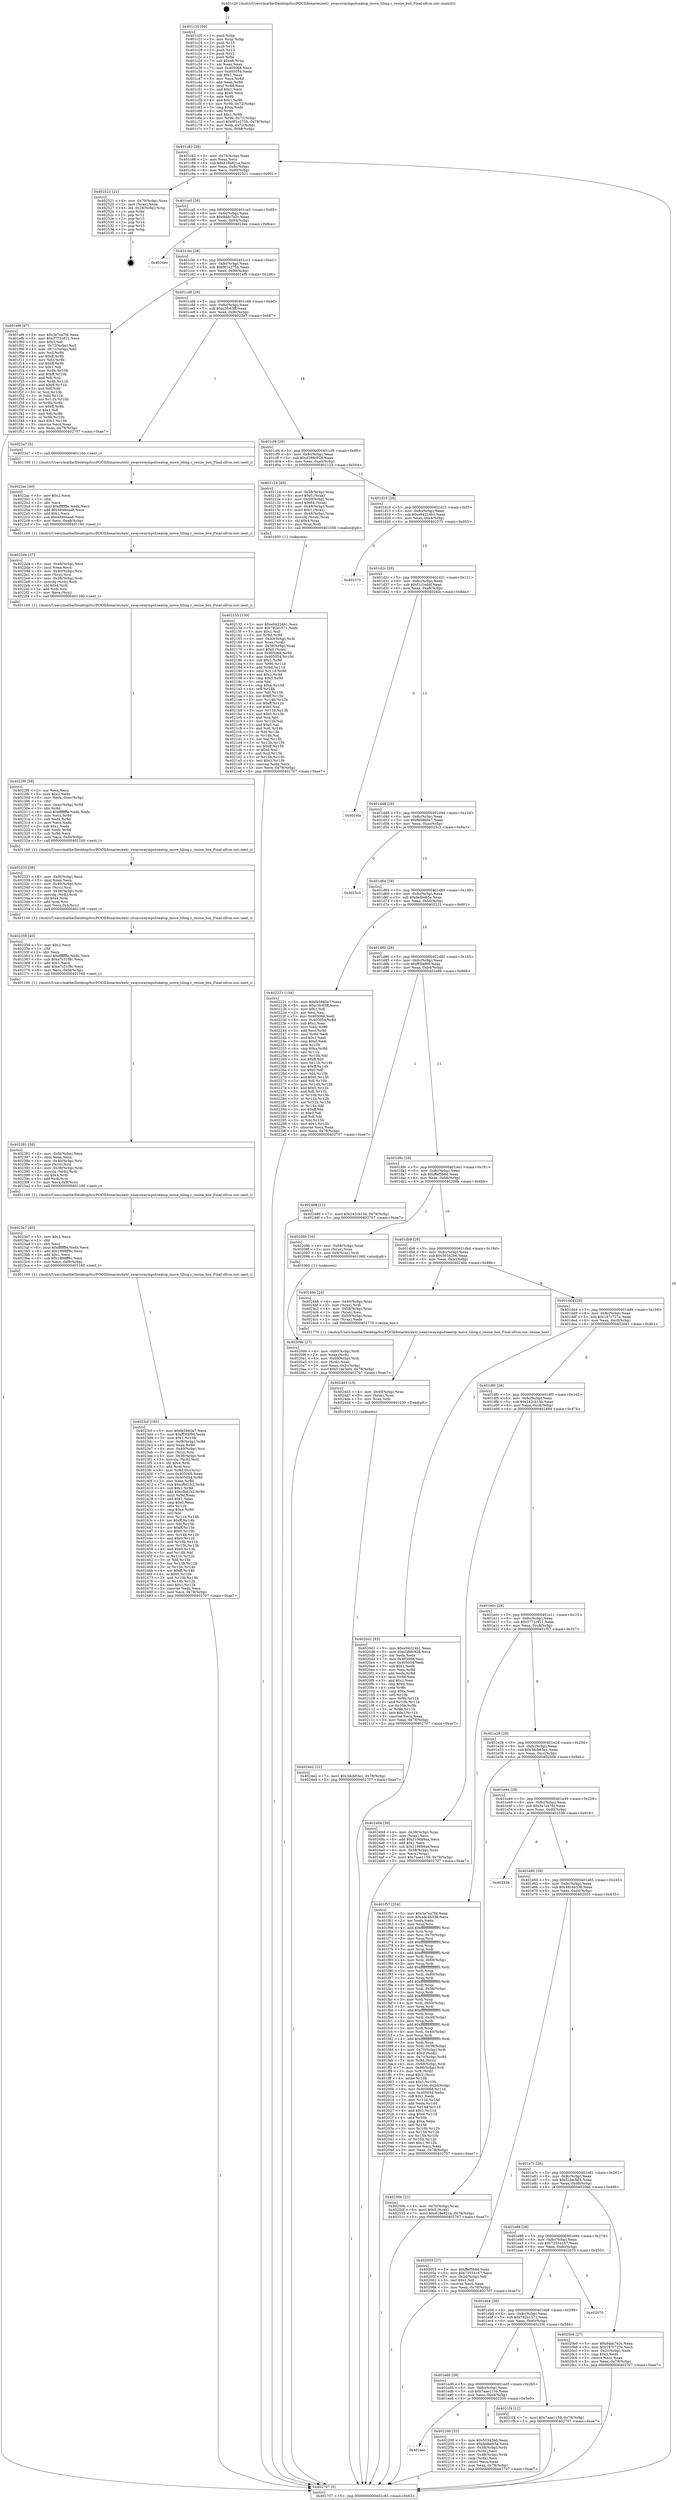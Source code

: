 digraph "0x401c20" {
  label = "0x401c20 (/mnt/c/Users/mathe/Desktop/tcc/POCII/binaries/extr_swayswayinputseatop_move_tiling.c_resize_box_Final-ollvm.out::main(0))"
  labelloc = "t"
  node[shape=record]

  Entry [label="",width=0.3,height=0.3,shape=circle,fillcolor=black,style=filled]
  "0x401c83" [label="{
     0x401c83 [29]\l
     | [instrs]\l
     &nbsp;&nbsp;0x401c83 \<+3\>: mov -0x78(%rbp),%eax\l
     &nbsp;&nbsp;0x401c86 \<+2\>: mov %eax,%ecx\l
     &nbsp;&nbsp;0x401c88 \<+6\>: sub $0x818e821a,%ecx\l
     &nbsp;&nbsp;0x401c8e \<+6\>: mov %eax,-0x8c(%rbp)\l
     &nbsp;&nbsp;0x401c94 \<+6\>: mov %ecx,-0x90(%rbp)\l
     &nbsp;&nbsp;0x401c9a \<+6\>: je 0000000000402521 \<main+0x901\>\l
  }"]
  "0x402521" [label="{
     0x402521 [21]\l
     | [instrs]\l
     &nbsp;&nbsp;0x402521 \<+4\>: mov -0x70(%rbp),%rax\l
     &nbsp;&nbsp;0x402525 \<+2\>: mov (%rax),%eax\l
     &nbsp;&nbsp;0x402527 \<+4\>: lea -0x28(%rbp),%rsp\l
     &nbsp;&nbsp;0x40252b \<+1\>: pop %rbx\l
     &nbsp;&nbsp;0x40252c \<+2\>: pop %r12\l
     &nbsp;&nbsp;0x40252e \<+2\>: pop %r13\l
     &nbsp;&nbsp;0x402530 \<+2\>: pop %r14\l
     &nbsp;&nbsp;0x402532 \<+2\>: pop %r15\l
     &nbsp;&nbsp;0x402534 \<+1\>: pop %rbp\l
     &nbsp;&nbsp;0x402535 \<+1\>: ret\l
  }"]
  "0x401ca0" [label="{
     0x401ca0 [28]\l
     | [instrs]\l
     &nbsp;&nbsp;0x401ca0 \<+5\>: jmp 0000000000401ca5 \<main+0x85\>\l
     &nbsp;&nbsp;0x401ca5 \<+6\>: mov -0x8c(%rbp),%eax\l
     &nbsp;&nbsp;0x401cab \<+5\>: sub $0x9ddc7e2c,%eax\l
     &nbsp;&nbsp;0x401cb0 \<+6\>: mov %eax,-0x94(%rbp)\l
     &nbsp;&nbsp;0x401cb6 \<+6\>: je 00000000004024ee \<main+0x8ce\>\l
  }"]
  Exit [label="",width=0.3,height=0.3,shape=circle,fillcolor=black,style=filled,peripheries=2]
  "0x4024ee" [label="{
     0x4024ee\l
  }", style=dashed]
  "0x401cbc" [label="{
     0x401cbc [28]\l
     | [instrs]\l
     &nbsp;&nbsp;0x401cbc \<+5\>: jmp 0000000000401cc1 \<main+0xa1\>\l
     &nbsp;&nbsp;0x401cc1 \<+6\>: mov -0x8c(%rbp),%eax\l
     &nbsp;&nbsp;0x401cc7 \<+5\>: sub $0x9f1e275b,%eax\l
     &nbsp;&nbsp;0x401ccc \<+6\>: mov %eax,-0x98(%rbp)\l
     &nbsp;&nbsp;0x401cd2 \<+6\>: je 0000000000401ef6 \<main+0x2d6\>\l
  }"]
  "0x4024e2" [label="{
     0x4024e2 [12]\l
     | [instrs]\l
     &nbsp;&nbsp;0x4024e2 \<+7\>: movl $0x3dcb83e1,-0x78(%rbp)\l
     &nbsp;&nbsp;0x4024e9 \<+5\>: jmp 0000000000402707 \<main+0xae7\>\l
  }"]
  "0x401ef6" [label="{
     0x401ef6 [97]\l
     | [instrs]\l
     &nbsp;&nbsp;0x401ef6 \<+5\>: mov $0x3e7ea7fd,%eax\l
     &nbsp;&nbsp;0x401efb \<+5\>: mov $0x3771c921,%ecx\l
     &nbsp;&nbsp;0x401f00 \<+2\>: mov $0x1,%dl\l
     &nbsp;&nbsp;0x401f02 \<+4\>: mov -0x72(%rbp),%sil\l
     &nbsp;&nbsp;0x401f06 \<+4\>: mov -0x71(%rbp),%dil\l
     &nbsp;&nbsp;0x401f0a \<+3\>: mov %sil,%r8b\l
     &nbsp;&nbsp;0x401f0d \<+4\>: xor $0xff,%r8b\l
     &nbsp;&nbsp;0x401f11 \<+3\>: mov %dil,%r9b\l
     &nbsp;&nbsp;0x401f14 \<+4\>: xor $0xff,%r9b\l
     &nbsp;&nbsp;0x401f18 \<+3\>: xor $0x1,%dl\l
     &nbsp;&nbsp;0x401f1b \<+3\>: mov %r8b,%r10b\l
     &nbsp;&nbsp;0x401f1e \<+4\>: and $0xff,%r10b\l
     &nbsp;&nbsp;0x401f22 \<+3\>: and %dl,%sil\l
     &nbsp;&nbsp;0x401f25 \<+3\>: mov %r9b,%r11b\l
     &nbsp;&nbsp;0x401f28 \<+4\>: and $0xff,%r11b\l
     &nbsp;&nbsp;0x401f2c \<+3\>: and %dl,%dil\l
     &nbsp;&nbsp;0x401f2f \<+3\>: or %sil,%r10b\l
     &nbsp;&nbsp;0x401f32 \<+3\>: or %dil,%r11b\l
     &nbsp;&nbsp;0x401f35 \<+3\>: xor %r11b,%r10b\l
     &nbsp;&nbsp;0x401f38 \<+3\>: or %r9b,%r8b\l
     &nbsp;&nbsp;0x401f3b \<+4\>: xor $0xff,%r8b\l
     &nbsp;&nbsp;0x401f3f \<+3\>: or $0x1,%dl\l
     &nbsp;&nbsp;0x401f42 \<+3\>: and %dl,%r8b\l
     &nbsp;&nbsp;0x401f45 \<+3\>: or %r8b,%r10b\l
     &nbsp;&nbsp;0x401f48 \<+4\>: test $0x1,%r10b\l
     &nbsp;&nbsp;0x401f4c \<+3\>: cmovne %ecx,%eax\l
     &nbsp;&nbsp;0x401f4f \<+3\>: mov %eax,-0x78(%rbp)\l
     &nbsp;&nbsp;0x401f52 \<+5\>: jmp 0000000000402707 \<main+0xae7\>\l
  }"]
  "0x401cd8" [label="{
     0x401cd8 [28]\l
     | [instrs]\l
     &nbsp;&nbsp;0x401cd8 \<+5\>: jmp 0000000000401cdd \<main+0xbd\>\l
     &nbsp;&nbsp;0x401cdd \<+6\>: mov -0x8c(%rbp),%eax\l
     &nbsp;&nbsp;0x401ce3 \<+5\>: sub $0xc3fc65ff,%eax\l
     &nbsp;&nbsp;0x401ce8 \<+6\>: mov %eax,-0x9c(%rbp)\l
     &nbsp;&nbsp;0x401cee \<+6\>: je 00000000004022a7 \<main+0x687\>\l
  }"]
  "0x402707" [label="{
     0x402707 [5]\l
     | [instrs]\l
     &nbsp;&nbsp;0x402707 \<+5\>: jmp 0000000000401c83 \<main+0x63\>\l
  }"]
  "0x401c20" [label="{
     0x401c20 [99]\l
     | [instrs]\l
     &nbsp;&nbsp;0x401c20 \<+1\>: push %rbp\l
     &nbsp;&nbsp;0x401c21 \<+3\>: mov %rsp,%rbp\l
     &nbsp;&nbsp;0x401c24 \<+2\>: push %r15\l
     &nbsp;&nbsp;0x401c26 \<+2\>: push %r14\l
     &nbsp;&nbsp;0x401c28 \<+2\>: push %r13\l
     &nbsp;&nbsp;0x401c2a \<+2\>: push %r12\l
     &nbsp;&nbsp;0x401c2c \<+1\>: push %rbx\l
     &nbsp;&nbsp;0x401c2d \<+7\>: sub $0xe8,%rsp\l
     &nbsp;&nbsp;0x401c34 \<+2\>: xor %eax,%eax\l
     &nbsp;&nbsp;0x401c36 \<+7\>: mov 0x405068,%ecx\l
     &nbsp;&nbsp;0x401c3d \<+7\>: mov 0x405054,%edx\l
     &nbsp;&nbsp;0x401c44 \<+3\>: sub $0x1,%eax\l
     &nbsp;&nbsp;0x401c47 \<+3\>: mov %ecx,%r8d\l
     &nbsp;&nbsp;0x401c4a \<+3\>: add %eax,%r8d\l
     &nbsp;&nbsp;0x401c4d \<+4\>: imul %r8d,%ecx\l
     &nbsp;&nbsp;0x401c51 \<+3\>: and $0x1,%ecx\l
     &nbsp;&nbsp;0x401c54 \<+3\>: cmp $0x0,%ecx\l
     &nbsp;&nbsp;0x401c57 \<+4\>: sete %r9b\l
     &nbsp;&nbsp;0x401c5b \<+4\>: and $0x1,%r9b\l
     &nbsp;&nbsp;0x401c5f \<+4\>: mov %r9b,-0x72(%rbp)\l
     &nbsp;&nbsp;0x401c63 \<+3\>: cmp $0xa,%edx\l
     &nbsp;&nbsp;0x401c66 \<+4\>: setl %r9b\l
     &nbsp;&nbsp;0x401c6a \<+4\>: and $0x1,%r9b\l
     &nbsp;&nbsp;0x401c6e \<+4\>: mov %r9b,-0x71(%rbp)\l
     &nbsp;&nbsp;0x401c72 \<+7\>: movl $0x9f1e275b,-0x78(%rbp)\l
     &nbsp;&nbsp;0x401c79 \<+3\>: mov %edi,-0x7c(%rbp)\l
     &nbsp;&nbsp;0x401c7c \<+7\>: mov %rsi,-0x88(%rbp)\l
  }"]
  "0x4024d3" [label="{
     0x4024d3 [15]\l
     | [instrs]\l
     &nbsp;&nbsp;0x4024d3 \<+4\>: mov -0x40(%rbp),%rax\l
     &nbsp;&nbsp;0x4024d7 \<+3\>: mov (%rax),%rax\l
     &nbsp;&nbsp;0x4024da \<+3\>: mov %rax,%rdi\l
     &nbsp;&nbsp;0x4024dd \<+5\>: call 0000000000401030 \<free@plt\>\l
     | [calls]\l
     &nbsp;&nbsp;0x401030 \{1\} (unknown)\l
  }"]
  "0x4022a7" [label="{
     0x4022a7 [5]\l
     | [instrs]\l
     &nbsp;&nbsp;0x4022a7 \<+5\>: call 0000000000401160 \<next_i\>\l
     | [calls]\l
     &nbsp;&nbsp;0x401160 \{1\} (/mnt/c/Users/mathe/Desktop/tcc/POCII/binaries/extr_swayswayinputseatop_move_tiling.c_resize_box_Final-ollvm.out::next_i)\l
  }"]
  "0x401cf4" [label="{
     0x401cf4 [28]\l
     | [instrs]\l
     &nbsp;&nbsp;0x401cf4 \<+5\>: jmp 0000000000401cf9 \<main+0xd9\>\l
     &nbsp;&nbsp;0x401cf9 \<+6\>: mov -0x8c(%rbp),%eax\l
     &nbsp;&nbsp;0x401cff \<+5\>: sub $0xd388c928,%eax\l
     &nbsp;&nbsp;0x401d04 \<+6\>: mov %eax,-0xa0(%rbp)\l
     &nbsp;&nbsp;0x401d0a \<+6\>: je 0000000000402124 \<main+0x504\>\l
  }"]
  "0x4023cf" [label="{
     0x4023cf [185]\l
     | [instrs]\l
     &nbsp;&nbsp;0x4023cf \<+5\>: mov $0xfe5860a7,%ecx\l
     &nbsp;&nbsp;0x4023d4 \<+5\>: mov $0xff3f4f80,%edx\l
     &nbsp;&nbsp;0x4023d9 \<+3\>: mov $0x1,%r10b\l
     &nbsp;&nbsp;0x4023dc \<+7\>: mov -0xf8(%rbp),%r8d\l
     &nbsp;&nbsp;0x4023e3 \<+4\>: imul %eax,%r8d\l
     &nbsp;&nbsp;0x4023e7 \<+4\>: mov -0x40(%rbp),%rsi\l
     &nbsp;&nbsp;0x4023eb \<+3\>: mov (%rsi),%rsi\l
     &nbsp;&nbsp;0x4023ee \<+4\>: mov -0x38(%rbp),%rdi\l
     &nbsp;&nbsp;0x4023f2 \<+3\>: movslq (%rdi),%rdi\l
     &nbsp;&nbsp;0x4023f5 \<+4\>: shl $0x4,%rdi\l
     &nbsp;&nbsp;0x4023f9 \<+3\>: add %rdi,%rsi\l
     &nbsp;&nbsp;0x4023fc \<+4\>: mov %r8d,0xc(%rsi)\l
     &nbsp;&nbsp;0x402400 \<+7\>: mov 0x405068,%eax\l
     &nbsp;&nbsp;0x402407 \<+8\>: mov 0x405054,%r8d\l
     &nbsp;&nbsp;0x40240f \<+3\>: mov %eax,%r9d\l
     &nbsp;&nbsp;0x402412 \<+7\>: sub $0xcfbd1b2,%r9d\l
     &nbsp;&nbsp;0x402419 \<+4\>: sub $0x1,%r9d\l
     &nbsp;&nbsp;0x40241d \<+7\>: add $0xcfbd1b2,%r9d\l
     &nbsp;&nbsp;0x402424 \<+4\>: imul %r9d,%eax\l
     &nbsp;&nbsp;0x402428 \<+3\>: and $0x1,%eax\l
     &nbsp;&nbsp;0x40242b \<+3\>: cmp $0x0,%eax\l
     &nbsp;&nbsp;0x40242e \<+4\>: sete %r11b\l
     &nbsp;&nbsp;0x402432 \<+4\>: cmp $0xa,%r8d\l
     &nbsp;&nbsp;0x402436 \<+3\>: setl %bl\l
     &nbsp;&nbsp;0x402439 \<+3\>: mov %r11b,%r14b\l
     &nbsp;&nbsp;0x40243c \<+4\>: xor $0xff,%r14b\l
     &nbsp;&nbsp;0x402440 \<+3\>: mov %bl,%r15b\l
     &nbsp;&nbsp;0x402443 \<+4\>: xor $0xff,%r15b\l
     &nbsp;&nbsp;0x402447 \<+4\>: xor $0x0,%r10b\l
     &nbsp;&nbsp;0x40244b \<+3\>: mov %r14b,%r12b\l
     &nbsp;&nbsp;0x40244e \<+4\>: and $0x0,%r12b\l
     &nbsp;&nbsp;0x402452 \<+3\>: and %r10b,%r11b\l
     &nbsp;&nbsp;0x402455 \<+3\>: mov %r15b,%r13b\l
     &nbsp;&nbsp;0x402458 \<+4\>: and $0x0,%r13b\l
     &nbsp;&nbsp;0x40245c \<+3\>: and %r10b,%bl\l
     &nbsp;&nbsp;0x40245f \<+3\>: or %r11b,%r12b\l
     &nbsp;&nbsp;0x402462 \<+3\>: or %bl,%r13b\l
     &nbsp;&nbsp;0x402465 \<+3\>: xor %r13b,%r12b\l
     &nbsp;&nbsp;0x402468 \<+3\>: or %r15b,%r14b\l
     &nbsp;&nbsp;0x40246b \<+4\>: xor $0xff,%r14b\l
     &nbsp;&nbsp;0x40246f \<+4\>: or $0x0,%r10b\l
     &nbsp;&nbsp;0x402473 \<+3\>: and %r10b,%r14b\l
     &nbsp;&nbsp;0x402476 \<+3\>: or %r14b,%r12b\l
     &nbsp;&nbsp;0x402479 \<+4\>: test $0x1,%r12b\l
     &nbsp;&nbsp;0x40247d \<+3\>: cmovne %edx,%ecx\l
     &nbsp;&nbsp;0x402480 \<+3\>: mov %ecx,-0x78(%rbp)\l
     &nbsp;&nbsp;0x402483 \<+5\>: jmp 0000000000402707 \<main+0xae7\>\l
  }"]
  "0x402124" [label="{
     0x402124 [49]\l
     | [instrs]\l
     &nbsp;&nbsp;0x402124 \<+4\>: mov -0x58(%rbp),%rax\l
     &nbsp;&nbsp;0x402128 \<+6\>: movl $0x0,(%rax)\l
     &nbsp;&nbsp;0x40212e \<+4\>: mov -0x50(%rbp),%rax\l
     &nbsp;&nbsp;0x402132 \<+6\>: movl $0x64,(%rax)\l
     &nbsp;&nbsp;0x402138 \<+4\>: mov -0x48(%rbp),%rax\l
     &nbsp;&nbsp;0x40213c \<+6\>: movl $0x1,(%rax)\l
     &nbsp;&nbsp;0x402142 \<+4\>: mov -0x48(%rbp),%rax\l
     &nbsp;&nbsp;0x402146 \<+3\>: movslq (%rax),%rax\l
     &nbsp;&nbsp;0x402149 \<+4\>: shl $0x4,%rax\l
     &nbsp;&nbsp;0x40214d \<+3\>: mov %rax,%rdi\l
     &nbsp;&nbsp;0x402150 \<+5\>: call 0000000000401050 \<malloc@plt\>\l
     | [calls]\l
     &nbsp;&nbsp;0x401050 \{1\} (unknown)\l
  }"]
  "0x401d10" [label="{
     0x401d10 [28]\l
     | [instrs]\l
     &nbsp;&nbsp;0x401d10 \<+5\>: jmp 0000000000401d15 \<main+0xf5\>\l
     &nbsp;&nbsp;0x401d15 \<+6\>: mov -0x8c(%rbp),%eax\l
     &nbsp;&nbsp;0x401d1b \<+5\>: sub $0xe94224b1,%eax\l
     &nbsp;&nbsp;0x401d20 \<+6\>: mov %eax,-0xa4(%rbp)\l
     &nbsp;&nbsp;0x401d26 \<+6\>: je 0000000000402575 \<main+0x955\>\l
  }"]
  "0x4023a7" [label="{
     0x4023a7 [40]\l
     | [instrs]\l
     &nbsp;&nbsp;0x4023a7 \<+5\>: mov $0x2,%ecx\l
     &nbsp;&nbsp;0x4023ac \<+1\>: cltd\l
     &nbsp;&nbsp;0x4023ad \<+2\>: idiv %ecx\l
     &nbsp;&nbsp;0x4023af \<+6\>: imul $0xfffffffe,%edx,%ecx\l
     &nbsp;&nbsp;0x4023b5 \<+6\>: add $0x1898ff9c,%ecx\l
     &nbsp;&nbsp;0x4023bb \<+3\>: add $0x1,%ecx\l
     &nbsp;&nbsp;0x4023be \<+6\>: sub $0x1898ff9c,%ecx\l
     &nbsp;&nbsp;0x4023c4 \<+6\>: mov %ecx,-0xf8(%rbp)\l
     &nbsp;&nbsp;0x4023ca \<+5\>: call 0000000000401160 \<next_i\>\l
     | [calls]\l
     &nbsp;&nbsp;0x401160 \{1\} (/mnt/c/Users/mathe/Desktop/tcc/POCII/binaries/extr_swayswayinputseatop_move_tiling.c_resize_box_Final-ollvm.out::next_i)\l
  }"]
  "0x402575" [label="{
     0x402575\l
  }", style=dashed]
  "0x401d2c" [label="{
     0x401d2c [28]\l
     | [instrs]\l
     &nbsp;&nbsp;0x401d2c \<+5\>: jmp 0000000000401d31 \<main+0x111\>\l
     &nbsp;&nbsp;0x401d31 \<+6\>: mov -0x8c(%rbp),%eax\l
     &nbsp;&nbsp;0x401d37 \<+5\>: sub $0xf1c1ed4f,%eax\l
     &nbsp;&nbsp;0x401d3c \<+6\>: mov %eax,-0xa8(%rbp)\l
     &nbsp;&nbsp;0x401d42 \<+6\>: je 00000000004024fa \<main+0x8da\>\l
  }"]
  "0x402381" [label="{
     0x402381 [38]\l
     | [instrs]\l
     &nbsp;&nbsp;0x402381 \<+6\>: mov -0xf4(%rbp),%ecx\l
     &nbsp;&nbsp;0x402387 \<+3\>: imul %eax,%ecx\l
     &nbsp;&nbsp;0x40238a \<+4\>: mov -0x40(%rbp),%rsi\l
     &nbsp;&nbsp;0x40238e \<+3\>: mov (%rsi),%rsi\l
     &nbsp;&nbsp;0x402391 \<+4\>: mov -0x38(%rbp),%rdi\l
     &nbsp;&nbsp;0x402395 \<+3\>: movslq (%rdi),%rdi\l
     &nbsp;&nbsp;0x402398 \<+4\>: shl $0x4,%rdi\l
     &nbsp;&nbsp;0x40239c \<+3\>: add %rdi,%rsi\l
     &nbsp;&nbsp;0x40239f \<+3\>: mov %ecx,0x8(%rsi)\l
     &nbsp;&nbsp;0x4023a2 \<+5\>: call 0000000000401160 \<next_i\>\l
     | [calls]\l
     &nbsp;&nbsp;0x401160 \{1\} (/mnt/c/Users/mathe/Desktop/tcc/POCII/binaries/extr_swayswayinputseatop_move_tiling.c_resize_box_Final-ollvm.out::next_i)\l
  }"]
  "0x4024fa" [label="{
     0x4024fa\l
  }", style=dashed]
  "0x401d48" [label="{
     0x401d48 [28]\l
     | [instrs]\l
     &nbsp;&nbsp;0x401d48 \<+5\>: jmp 0000000000401d4d \<main+0x12d\>\l
     &nbsp;&nbsp;0x401d4d \<+6\>: mov -0x8c(%rbp),%eax\l
     &nbsp;&nbsp;0x401d53 \<+5\>: sub $0xfe5860a7,%eax\l
     &nbsp;&nbsp;0x401d58 \<+6\>: mov %eax,-0xac(%rbp)\l
     &nbsp;&nbsp;0x401d5e \<+6\>: je 00000000004025c3 \<main+0x9a3\>\l
  }"]
  "0x402359" [label="{
     0x402359 [40]\l
     | [instrs]\l
     &nbsp;&nbsp;0x402359 \<+5\>: mov $0x2,%ecx\l
     &nbsp;&nbsp;0x40235e \<+1\>: cltd\l
     &nbsp;&nbsp;0x40235f \<+2\>: idiv %ecx\l
     &nbsp;&nbsp;0x402361 \<+6\>: imul $0xfffffffe,%edx,%ecx\l
     &nbsp;&nbsp;0x402367 \<+6\>: sub $0xe7c31f8c,%ecx\l
     &nbsp;&nbsp;0x40236d \<+3\>: add $0x1,%ecx\l
     &nbsp;&nbsp;0x402370 \<+6\>: add $0xe7c31f8c,%ecx\l
     &nbsp;&nbsp;0x402376 \<+6\>: mov %ecx,-0xf4(%rbp)\l
     &nbsp;&nbsp;0x40237c \<+5\>: call 0000000000401160 \<next_i\>\l
     | [calls]\l
     &nbsp;&nbsp;0x401160 \{1\} (/mnt/c/Users/mathe/Desktop/tcc/POCII/binaries/extr_swayswayinputseatop_move_tiling.c_resize_box_Final-ollvm.out::next_i)\l
  }"]
  "0x4025c3" [label="{
     0x4025c3\l
  }", style=dashed]
  "0x401d64" [label="{
     0x401d64 [28]\l
     | [instrs]\l
     &nbsp;&nbsp;0x401d64 \<+5\>: jmp 0000000000401d69 \<main+0x149\>\l
     &nbsp;&nbsp;0x401d69 \<+6\>: mov -0x8c(%rbp),%eax\l
     &nbsp;&nbsp;0x401d6f \<+5\>: sub $0xfedbe65a,%eax\l
     &nbsp;&nbsp;0x401d74 \<+6\>: mov %eax,-0xb0(%rbp)\l
     &nbsp;&nbsp;0x401d7a \<+6\>: je 0000000000402221 \<main+0x601\>\l
  }"]
  "0x402333" [label="{
     0x402333 [38]\l
     | [instrs]\l
     &nbsp;&nbsp;0x402333 \<+6\>: mov -0xf0(%rbp),%ecx\l
     &nbsp;&nbsp;0x402339 \<+3\>: imul %eax,%ecx\l
     &nbsp;&nbsp;0x40233c \<+4\>: mov -0x40(%rbp),%rsi\l
     &nbsp;&nbsp;0x402340 \<+3\>: mov (%rsi),%rsi\l
     &nbsp;&nbsp;0x402343 \<+4\>: mov -0x38(%rbp),%rdi\l
     &nbsp;&nbsp;0x402347 \<+3\>: movslq (%rdi),%rdi\l
     &nbsp;&nbsp;0x40234a \<+4\>: shl $0x4,%rdi\l
     &nbsp;&nbsp;0x40234e \<+3\>: add %rdi,%rsi\l
     &nbsp;&nbsp;0x402351 \<+3\>: mov %ecx,0x4(%rsi)\l
     &nbsp;&nbsp;0x402354 \<+5\>: call 0000000000401160 \<next_i\>\l
     | [calls]\l
     &nbsp;&nbsp;0x401160 \{1\} (/mnt/c/Users/mathe/Desktop/tcc/POCII/binaries/extr_swayswayinputseatop_move_tiling.c_resize_box_Final-ollvm.out::next_i)\l
  }"]
  "0x402221" [label="{
     0x402221 [134]\l
     | [instrs]\l
     &nbsp;&nbsp;0x402221 \<+5\>: mov $0xfe5860a7,%eax\l
     &nbsp;&nbsp;0x402226 \<+5\>: mov $0xc3fc65ff,%ecx\l
     &nbsp;&nbsp;0x40222b \<+2\>: mov $0x1,%dl\l
     &nbsp;&nbsp;0x40222d \<+2\>: xor %esi,%esi\l
     &nbsp;&nbsp;0x40222f \<+7\>: mov 0x405068,%edi\l
     &nbsp;&nbsp;0x402236 \<+8\>: mov 0x405054,%r8d\l
     &nbsp;&nbsp;0x40223e \<+3\>: sub $0x1,%esi\l
     &nbsp;&nbsp;0x402241 \<+3\>: mov %edi,%r9d\l
     &nbsp;&nbsp;0x402244 \<+3\>: add %esi,%r9d\l
     &nbsp;&nbsp;0x402247 \<+4\>: imul %r9d,%edi\l
     &nbsp;&nbsp;0x40224b \<+3\>: and $0x1,%edi\l
     &nbsp;&nbsp;0x40224e \<+3\>: cmp $0x0,%edi\l
     &nbsp;&nbsp;0x402251 \<+4\>: sete %r10b\l
     &nbsp;&nbsp;0x402255 \<+4\>: cmp $0xa,%r8d\l
     &nbsp;&nbsp;0x402259 \<+4\>: setl %r11b\l
     &nbsp;&nbsp;0x40225d \<+3\>: mov %r10b,%bl\l
     &nbsp;&nbsp;0x402260 \<+3\>: xor $0xff,%bl\l
     &nbsp;&nbsp;0x402263 \<+3\>: mov %r11b,%r14b\l
     &nbsp;&nbsp;0x402266 \<+4\>: xor $0xff,%r14b\l
     &nbsp;&nbsp;0x40226a \<+3\>: xor $0x0,%dl\l
     &nbsp;&nbsp;0x40226d \<+3\>: mov %bl,%r15b\l
     &nbsp;&nbsp;0x402270 \<+4\>: and $0x0,%r15b\l
     &nbsp;&nbsp;0x402274 \<+3\>: and %dl,%r10b\l
     &nbsp;&nbsp;0x402277 \<+3\>: mov %r14b,%r12b\l
     &nbsp;&nbsp;0x40227a \<+4\>: and $0x0,%r12b\l
     &nbsp;&nbsp;0x40227e \<+3\>: and %dl,%r11b\l
     &nbsp;&nbsp;0x402281 \<+3\>: or %r10b,%r15b\l
     &nbsp;&nbsp;0x402284 \<+3\>: or %r11b,%r12b\l
     &nbsp;&nbsp;0x402287 \<+3\>: xor %r12b,%r15b\l
     &nbsp;&nbsp;0x40228a \<+3\>: or %r14b,%bl\l
     &nbsp;&nbsp;0x40228d \<+3\>: xor $0xff,%bl\l
     &nbsp;&nbsp;0x402290 \<+3\>: or $0x0,%dl\l
     &nbsp;&nbsp;0x402293 \<+2\>: and %dl,%bl\l
     &nbsp;&nbsp;0x402295 \<+3\>: or %bl,%r15b\l
     &nbsp;&nbsp;0x402298 \<+4\>: test $0x1,%r15b\l
     &nbsp;&nbsp;0x40229c \<+3\>: cmovne %ecx,%eax\l
     &nbsp;&nbsp;0x40229f \<+3\>: mov %eax,-0x78(%rbp)\l
     &nbsp;&nbsp;0x4022a2 \<+5\>: jmp 0000000000402707 \<main+0xae7\>\l
  }"]
  "0x401d80" [label="{
     0x401d80 [28]\l
     | [instrs]\l
     &nbsp;&nbsp;0x401d80 \<+5\>: jmp 0000000000401d85 \<main+0x165\>\l
     &nbsp;&nbsp;0x401d85 \<+6\>: mov -0x8c(%rbp),%eax\l
     &nbsp;&nbsp;0x401d8b \<+5\>: sub $0xff3f4f80,%eax\l
     &nbsp;&nbsp;0x401d90 \<+6\>: mov %eax,-0xb4(%rbp)\l
     &nbsp;&nbsp;0x401d96 \<+6\>: je 0000000000402488 \<main+0x868\>\l
  }"]
  "0x4022f9" [label="{
     0x4022f9 [58]\l
     | [instrs]\l
     &nbsp;&nbsp;0x4022f9 \<+2\>: xor %ecx,%ecx\l
     &nbsp;&nbsp;0x4022fb \<+5\>: mov $0x2,%edx\l
     &nbsp;&nbsp;0x402300 \<+6\>: mov %edx,-0xec(%rbp)\l
     &nbsp;&nbsp;0x402306 \<+1\>: cltd\l
     &nbsp;&nbsp;0x402307 \<+7\>: mov -0xec(%rbp),%r8d\l
     &nbsp;&nbsp;0x40230e \<+3\>: idiv %r8d\l
     &nbsp;&nbsp;0x402311 \<+6\>: imul $0xfffffffe,%edx,%edx\l
     &nbsp;&nbsp;0x402317 \<+3\>: mov %ecx,%r9d\l
     &nbsp;&nbsp;0x40231a \<+3\>: sub %edx,%r9d\l
     &nbsp;&nbsp;0x40231d \<+2\>: mov %ecx,%edx\l
     &nbsp;&nbsp;0x40231f \<+3\>: sub $0x1,%edx\l
     &nbsp;&nbsp;0x402322 \<+3\>: add %edx,%r9d\l
     &nbsp;&nbsp;0x402325 \<+3\>: sub %r9d,%ecx\l
     &nbsp;&nbsp;0x402328 \<+6\>: mov %ecx,-0xf0(%rbp)\l
     &nbsp;&nbsp;0x40232e \<+5\>: call 0000000000401160 \<next_i\>\l
     | [calls]\l
     &nbsp;&nbsp;0x401160 \{1\} (/mnt/c/Users/mathe/Desktop/tcc/POCII/binaries/extr_swayswayinputseatop_move_tiling.c_resize_box_Final-ollvm.out::next_i)\l
  }"]
  "0x402488" [label="{
     0x402488 [12]\l
     | [instrs]\l
     &nbsp;&nbsp;0x402488 \<+7\>: movl $0x242cb15b,-0x78(%rbp)\l
     &nbsp;&nbsp;0x40248f \<+5\>: jmp 0000000000402707 \<main+0xae7\>\l
  }"]
  "0x401d9c" [label="{
     0x401d9c [28]\l
     | [instrs]\l
     &nbsp;&nbsp;0x401d9c \<+5\>: jmp 0000000000401da1 \<main+0x181\>\l
     &nbsp;&nbsp;0x401da1 \<+6\>: mov -0x8c(%rbp),%eax\l
     &nbsp;&nbsp;0x401da7 \<+5\>: sub $0xffef5b6d,%eax\l
     &nbsp;&nbsp;0x401dac \<+6\>: mov %eax,-0xb8(%rbp)\l
     &nbsp;&nbsp;0x401db2 \<+6\>: je 000000000040208b \<main+0x46b\>\l
  }"]
  "0x4022d4" [label="{
     0x4022d4 [37]\l
     | [instrs]\l
     &nbsp;&nbsp;0x4022d4 \<+6\>: mov -0xe8(%rbp),%ecx\l
     &nbsp;&nbsp;0x4022da \<+3\>: imul %eax,%ecx\l
     &nbsp;&nbsp;0x4022dd \<+4\>: mov -0x40(%rbp),%rsi\l
     &nbsp;&nbsp;0x4022e1 \<+3\>: mov (%rsi),%rsi\l
     &nbsp;&nbsp;0x4022e4 \<+4\>: mov -0x38(%rbp),%rdi\l
     &nbsp;&nbsp;0x4022e8 \<+3\>: movslq (%rdi),%rdi\l
     &nbsp;&nbsp;0x4022eb \<+4\>: shl $0x4,%rdi\l
     &nbsp;&nbsp;0x4022ef \<+3\>: add %rdi,%rsi\l
     &nbsp;&nbsp;0x4022f2 \<+2\>: mov %ecx,(%rsi)\l
     &nbsp;&nbsp;0x4022f4 \<+5\>: call 0000000000401160 \<next_i\>\l
     | [calls]\l
     &nbsp;&nbsp;0x401160 \{1\} (/mnt/c/Users/mathe/Desktop/tcc/POCII/binaries/extr_swayswayinputseatop_move_tiling.c_resize_box_Final-ollvm.out::next_i)\l
  }"]
  "0x40208b" [label="{
     0x40208b [16]\l
     | [instrs]\l
     &nbsp;&nbsp;0x40208b \<+4\>: mov -0x68(%rbp),%rax\l
     &nbsp;&nbsp;0x40208f \<+3\>: mov (%rax),%rax\l
     &nbsp;&nbsp;0x402092 \<+4\>: mov 0x8(%rax),%rdi\l
     &nbsp;&nbsp;0x402096 \<+5\>: call 0000000000401060 \<atoi@plt\>\l
     | [calls]\l
     &nbsp;&nbsp;0x401060 \{1\} (unknown)\l
  }"]
  "0x401db8" [label="{
     0x401db8 [28]\l
     | [instrs]\l
     &nbsp;&nbsp;0x401db8 \<+5\>: jmp 0000000000401dbd \<main+0x19d\>\l
     &nbsp;&nbsp;0x401dbd \<+6\>: mov -0x8c(%rbp),%eax\l
     &nbsp;&nbsp;0x401dc3 \<+5\>: sub $0x50342b6,%eax\l
     &nbsp;&nbsp;0x401dc8 \<+6\>: mov %eax,-0xbc(%rbp)\l
     &nbsp;&nbsp;0x401dce \<+6\>: je 00000000004024bb \<main+0x89b\>\l
  }"]
  "0x4022ac" [label="{
     0x4022ac [40]\l
     | [instrs]\l
     &nbsp;&nbsp;0x4022ac \<+5\>: mov $0x2,%ecx\l
     &nbsp;&nbsp;0x4022b1 \<+1\>: cltd\l
     &nbsp;&nbsp;0x4022b2 \<+2\>: idiv %ecx\l
     &nbsp;&nbsp;0x4022b4 \<+6\>: imul $0xfffffffe,%edx,%ecx\l
     &nbsp;&nbsp;0x4022ba \<+6\>: add $0x4849aaa8,%ecx\l
     &nbsp;&nbsp;0x4022c0 \<+3\>: add $0x1,%ecx\l
     &nbsp;&nbsp;0x4022c3 \<+6\>: sub $0x4849aaa8,%ecx\l
     &nbsp;&nbsp;0x4022c9 \<+6\>: mov %ecx,-0xe8(%rbp)\l
     &nbsp;&nbsp;0x4022cf \<+5\>: call 0000000000401160 \<next_i\>\l
     | [calls]\l
     &nbsp;&nbsp;0x401160 \{1\} (/mnt/c/Users/mathe/Desktop/tcc/POCII/binaries/extr_swayswayinputseatop_move_tiling.c_resize_box_Final-ollvm.out::next_i)\l
  }"]
  "0x4024bb" [label="{
     0x4024bb [24]\l
     | [instrs]\l
     &nbsp;&nbsp;0x4024bb \<+4\>: mov -0x40(%rbp),%rax\l
     &nbsp;&nbsp;0x4024bf \<+3\>: mov (%rax),%rdi\l
     &nbsp;&nbsp;0x4024c2 \<+4\>: mov -0x58(%rbp),%rax\l
     &nbsp;&nbsp;0x4024c6 \<+2\>: mov (%rax),%esi\l
     &nbsp;&nbsp;0x4024c8 \<+4\>: mov -0x50(%rbp),%rax\l
     &nbsp;&nbsp;0x4024cc \<+2\>: mov (%rax),%edx\l
     &nbsp;&nbsp;0x4024ce \<+5\>: call 0000000000401770 \<resize_box\>\l
     | [calls]\l
     &nbsp;&nbsp;0x401770 \{1\} (/mnt/c/Users/mathe/Desktop/tcc/POCII/binaries/extr_swayswayinputseatop_move_tiling.c_resize_box_Final-ollvm.out::resize_box)\l
  }"]
  "0x401dd4" [label="{
     0x401dd4 [28]\l
     | [instrs]\l
     &nbsp;&nbsp;0x401dd4 \<+5\>: jmp 0000000000401dd9 \<main+0x1b9\>\l
     &nbsp;&nbsp;0x401dd9 \<+6\>: mov -0x8c(%rbp),%eax\l
     &nbsp;&nbsp;0x401ddf \<+5\>: sub $0x187c727e,%eax\l
     &nbsp;&nbsp;0x401de4 \<+6\>: mov %eax,-0xc0(%rbp)\l
     &nbsp;&nbsp;0x401dea \<+6\>: je 00000000004020d1 \<main+0x4b1\>\l
  }"]
  "0x401eec" [label="{
     0x401eec\l
  }", style=dashed]
  "0x4020d1" [label="{
     0x4020d1 [83]\l
     | [instrs]\l
     &nbsp;&nbsp;0x4020d1 \<+5\>: mov $0xe94224b1,%eax\l
     &nbsp;&nbsp;0x4020d6 \<+5\>: mov $0xd388c928,%ecx\l
     &nbsp;&nbsp;0x4020db \<+2\>: xor %edx,%edx\l
     &nbsp;&nbsp;0x4020dd \<+7\>: mov 0x405068,%esi\l
     &nbsp;&nbsp;0x4020e4 \<+7\>: mov 0x405054,%edi\l
     &nbsp;&nbsp;0x4020eb \<+3\>: sub $0x1,%edx\l
     &nbsp;&nbsp;0x4020ee \<+3\>: mov %esi,%r8d\l
     &nbsp;&nbsp;0x4020f1 \<+3\>: add %edx,%r8d\l
     &nbsp;&nbsp;0x4020f4 \<+4\>: imul %r8d,%esi\l
     &nbsp;&nbsp;0x4020f8 \<+3\>: and $0x1,%esi\l
     &nbsp;&nbsp;0x4020fb \<+3\>: cmp $0x0,%esi\l
     &nbsp;&nbsp;0x4020fe \<+4\>: sete %r9b\l
     &nbsp;&nbsp;0x402102 \<+3\>: cmp $0xa,%edi\l
     &nbsp;&nbsp;0x402105 \<+4\>: setl %r10b\l
     &nbsp;&nbsp;0x402109 \<+3\>: mov %r9b,%r11b\l
     &nbsp;&nbsp;0x40210c \<+3\>: and %r10b,%r11b\l
     &nbsp;&nbsp;0x40210f \<+3\>: xor %r10b,%r9b\l
     &nbsp;&nbsp;0x402112 \<+3\>: or %r9b,%r11b\l
     &nbsp;&nbsp;0x402115 \<+4\>: test $0x1,%r11b\l
     &nbsp;&nbsp;0x402119 \<+3\>: cmovne %ecx,%eax\l
     &nbsp;&nbsp;0x40211c \<+3\>: mov %eax,-0x78(%rbp)\l
     &nbsp;&nbsp;0x40211f \<+5\>: jmp 0000000000402707 \<main+0xae7\>\l
  }"]
  "0x401df0" [label="{
     0x401df0 [28]\l
     | [instrs]\l
     &nbsp;&nbsp;0x401df0 \<+5\>: jmp 0000000000401df5 \<main+0x1d5\>\l
     &nbsp;&nbsp;0x401df5 \<+6\>: mov -0x8c(%rbp),%eax\l
     &nbsp;&nbsp;0x401dfb \<+5\>: sub $0x242cb15b,%eax\l
     &nbsp;&nbsp;0x401e00 \<+6\>: mov %eax,-0xc4(%rbp)\l
     &nbsp;&nbsp;0x401e06 \<+6\>: je 0000000000402494 \<main+0x874\>\l
  }"]
  "0x402200" [label="{
     0x402200 [33]\l
     | [instrs]\l
     &nbsp;&nbsp;0x402200 \<+5\>: mov $0x50342b6,%eax\l
     &nbsp;&nbsp;0x402205 \<+5\>: mov $0xfedbe65a,%ecx\l
     &nbsp;&nbsp;0x40220a \<+4\>: mov -0x38(%rbp),%rdx\l
     &nbsp;&nbsp;0x40220e \<+2\>: mov (%rdx),%esi\l
     &nbsp;&nbsp;0x402210 \<+4\>: mov -0x48(%rbp),%rdx\l
     &nbsp;&nbsp;0x402214 \<+2\>: cmp (%rdx),%esi\l
     &nbsp;&nbsp;0x402216 \<+3\>: cmovl %ecx,%eax\l
     &nbsp;&nbsp;0x402219 \<+3\>: mov %eax,-0x78(%rbp)\l
     &nbsp;&nbsp;0x40221c \<+5\>: jmp 0000000000402707 \<main+0xae7\>\l
  }"]
  "0x402494" [label="{
     0x402494 [39]\l
     | [instrs]\l
     &nbsp;&nbsp;0x402494 \<+4\>: mov -0x38(%rbp),%rax\l
     &nbsp;&nbsp;0x402498 \<+2\>: mov (%rax),%ecx\l
     &nbsp;&nbsp;0x40249a \<+6\>: add $0x2196b9aa,%ecx\l
     &nbsp;&nbsp;0x4024a0 \<+3\>: add $0x1,%ecx\l
     &nbsp;&nbsp;0x4024a3 \<+6\>: sub $0x2196b9aa,%ecx\l
     &nbsp;&nbsp;0x4024a9 \<+4\>: mov -0x38(%rbp),%rax\l
     &nbsp;&nbsp;0x4024ad \<+2\>: mov %ecx,(%rax)\l
     &nbsp;&nbsp;0x4024af \<+7\>: movl $0x7aae1159,-0x78(%rbp)\l
     &nbsp;&nbsp;0x4024b6 \<+5\>: jmp 0000000000402707 \<main+0xae7\>\l
  }"]
  "0x401e0c" [label="{
     0x401e0c [28]\l
     | [instrs]\l
     &nbsp;&nbsp;0x401e0c \<+5\>: jmp 0000000000401e11 \<main+0x1f1\>\l
     &nbsp;&nbsp;0x401e11 \<+6\>: mov -0x8c(%rbp),%eax\l
     &nbsp;&nbsp;0x401e17 \<+5\>: sub $0x3771c921,%eax\l
     &nbsp;&nbsp;0x401e1c \<+6\>: mov %eax,-0xc8(%rbp)\l
     &nbsp;&nbsp;0x401e22 \<+6\>: je 0000000000401f57 \<main+0x337\>\l
  }"]
  "0x401ed0" [label="{
     0x401ed0 [28]\l
     | [instrs]\l
     &nbsp;&nbsp;0x401ed0 \<+5\>: jmp 0000000000401ed5 \<main+0x2b5\>\l
     &nbsp;&nbsp;0x401ed5 \<+6\>: mov -0x8c(%rbp),%eax\l
     &nbsp;&nbsp;0x401edb \<+5\>: sub $0x7aae1159,%eax\l
     &nbsp;&nbsp;0x401ee0 \<+6\>: mov %eax,-0xe4(%rbp)\l
     &nbsp;&nbsp;0x401ee6 \<+6\>: je 0000000000402200 \<main+0x5e0\>\l
  }"]
  "0x401f57" [label="{
     0x401f57 [254]\l
     | [instrs]\l
     &nbsp;&nbsp;0x401f57 \<+5\>: mov $0x3e7ea7fd,%eax\l
     &nbsp;&nbsp;0x401f5c \<+5\>: mov $0x48c4b336,%ecx\l
     &nbsp;&nbsp;0x401f61 \<+2\>: xor %edx,%edx\l
     &nbsp;&nbsp;0x401f63 \<+3\>: mov %rsp,%rsi\l
     &nbsp;&nbsp;0x401f66 \<+4\>: add $0xfffffffffffffff0,%rsi\l
     &nbsp;&nbsp;0x401f6a \<+3\>: mov %rsi,%rsp\l
     &nbsp;&nbsp;0x401f6d \<+4\>: mov %rsi,-0x70(%rbp)\l
     &nbsp;&nbsp;0x401f71 \<+3\>: mov %rsp,%rsi\l
     &nbsp;&nbsp;0x401f74 \<+4\>: add $0xfffffffffffffff0,%rsi\l
     &nbsp;&nbsp;0x401f78 \<+3\>: mov %rsi,%rsp\l
     &nbsp;&nbsp;0x401f7b \<+3\>: mov %rsp,%rdi\l
     &nbsp;&nbsp;0x401f7e \<+4\>: add $0xfffffffffffffff0,%rdi\l
     &nbsp;&nbsp;0x401f82 \<+3\>: mov %rdi,%rsp\l
     &nbsp;&nbsp;0x401f85 \<+4\>: mov %rdi,-0x68(%rbp)\l
     &nbsp;&nbsp;0x401f89 \<+3\>: mov %rsp,%rdi\l
     &nbsp;&nbsp;0x401f8c \<+4\>: add $0xfffffffffffffff0,%rdi\l
     &nbsp;&nbsp;0x401f90 \<+3\>: mov %rdi,%rsp\l
     &nbsp;&nbsp;0x401f93 \<+4\>: mov %rdi,-0x60(%rbp)\l
     &nbsp;&nbsp;0x401f97 \<+3\>: mov %rsp,%rdi\l
     &nbsp;&nbsp;0x401f9a \<+4\>: add $0xfffffffffffffff0,%rdi\l
     &nbsp;&nbsp;0x401f9e \<+3\>: mov %rdi,%rsp\l
     &nbsp;&nbsp;0x401fa1 \<+4\>: mov %rdi,-0x58(%rbp)\l
     &nbsp;&nbsp;0x401fa5 \<+3\>: mov %rsp,%rdi\l
     &nbsp;&nbsp;0x401fa8 \<+4\>: add $0xfffffffffffffff0,%rdi\l
     &nbsp;&nbsp;0x401fac \<+3\>: mov %rdi,%rsp\l
     &nbsp;&nbsp;0x401faf \<+4\>: mov %rdi,-0x50(%rbp)\l
     &nbsp;&nbsp;0x401fb3 \<+3\>: mov %rsp,%rdi\l
     &nbsp;&nbsp;0x401fb6 \<+4\>: add $0xfffffffffffffff0,%rdi\l
     &nbsp;&nbsp;0x401fba \<+3\>: mov %rdi,%rsp\l
     &nbsp;&nbsp;0x401fbd \<+4\>: mov %rdi,-0x48(%rbp)\l
     &nbsp;&nbsp;0x401fc1 \<+3\>: mov %rsp,%rdi\l
     &nbsp;&nbsp;0x401fc4 \<+4\>: add $0xfffffffffffffff0,%rdi\l
     &nbsp;&nbsp;0x401fc8 \<+3\>: mov %rdi,%rsp\l
     &nbsp;&nbsp;0x401fcb \<+4\>: mov %rdi,-0x40(%rbp)\l
     &nbsp;&nbsp;0x401fcf \<+3\>: mov %rsp,%rdi\l
     &nbsp;&nbsp;0x401fd2 \<+4\>: add $0xfffffffffffffff0,%rdi\l
     &nbsp;&nbsp;0x401fd6 \<+3\>: mov %rdi,%rsp\l
     &nbsp;&nbsp;0x401fd9 \<+4\>: mov %rdi,-0x38(%rbp)\l
     &nbsp;&nbsp;0x401fdd \<+4\>: mov -0x70(%rbp),%rdi\l
     &nbsp;&nbsp;0x401fe1 \<+6\>: movl $0x0,(%rdi)\l
     &nbsp;&nbsp;0x401fe7 \<+4\>: mov -0x7c(%rbp),%r8d\l
     &nbsp;&nbsp;0x401feb \<+3\>: mov %r8d,(%rsi)\l
     &nbsp;&nbsp;0x401fee \<+4\>: mov -0x68(%rbp),%rdi\l
     &nbsp;&nbsp;0x401ff2 \<+7\>: mov -0x88(%rbp),%r9\l
     &nbsp;&nbsp;0x401ff9 \<+3\>: mov %r9,(%rdi)\l
     &nbsp;&nbsp;0x401ffc \<+3\>: cmpl $0x2,(%rsi)\l
     &nbsp;&nbsp;0x401fff \<+4\>: setne %r10b\l
     &nbsp;&nbsp;0x402003 \<+4\>: and $0x1,%r10b\l
     &nbsp;&nbsp;0x402007 \<+4\>: mov %r10b,-0x2d(%rbp)\l
     &nbsp;&nbsp;0x40200b \<+8\>: mov 0x405068,%r11d\l
     &nbsp;&nbsp;0x402013 \<+7\>: mov 0x405054,%ebx\l
     &nbsp;&nbsp;0x40201a \<+3\>: sub $0x1,%edx\l
     &nbsp;&nbsp;0x40201d \<+3\>: mov %r11d,%r14d\l
     &nbsp;&nbsp;0x402020 \<+3\>: add %edx,%r14d\l
     &nbsp;&nbsp;0x402023 \<+4\>: imul %r14d,%r11d\l
     &nbsp;&nbsp;0x402027 \<+4\>: and $0x1,%r11d\l
     &nbsp;&nbsp;0x40202b \<+4\>: cmp $0x0,%r11d\l
     &nbsp;&nbsp;0x40202f \<+4\>: sete %r10b\l
     &nbsp;&nbsp;0x402033 \<+3\>: cmp $0xa,%ebx\l
     &nbsp;&nbsp;0x402036 \<+4\>: setl %r15b\l
     &nbsp;&nbsp;0x40203a \<+3\>: mov %r10b,%r12b\l
     &nbsp;&nbsp;0x40203d \<+3\>: and %r15b,%r12b\l
     &nbsp;&nbsp;0x402040 \<+3\>: xor %r15b,%r10b\l
     &nbsp;&nbsp;0x402043 \<+3\>: or %r10b,%r12b\l
     &nbsp;&nbsp;0x402046 \<+4\>: test $0x1,%r12b\l
     &nbsp;&nbsp;0x40204a \<+3\>: cmovne %ecx,%eax\l
     &nbsp;&nbsp;0x40204d \<+3\>: mov %eax,-0x78(%rbp)\l
     &nbsp;&nbsp;0x402050 \<+5\>: jmp 0000000000402707 \<main+0xae7\>\l
  }"]
  "0x401e28" [label="{
     0x401e28 [28]\l
     | [instrs]\l
     &nbsp;&nbsp;0x401e28 \<+5\>: jmp 0000000000401e2d \<main+0x20d\>\l
     &nbsp;&nbsp;0x401e2d \<+6\>: mov -0x8c(%rbp),%eax\l
     &nbsp;&nbsp;0x401e33 \<+5\>: sub $0x3dcb83e1,%eax\l
     &nbsp;&nbsp;0x401e38 \<+6\>: mov %eax,-0xcc(%rbp)\l
     &nbsp;&nbsp;0x401e3e \<+6\>: je 000000000040250b \<main+0x8eb\>\l
  }"]
  "0x4021f4" [label="{
     0x4021f4 [12]\l
     | [instrs]\l
     &nbsp;&nbsp;0x4021f4 \<+7\>: movl $0x7aae1159,-0x78(%rbp)\l
     &nbsp;&nbsp;0x4021fb \<+5\>: jmp 0000000000402707 \<main+0xae7\>\l
  }"]
  "0x401eb4" [label="{
     0x401eb4 [28]\l
     | [instrs]\l
     &nbsp;&nbsp;0x401eb4 \<+5\>: jmp 0000000000401eb9 \<main+0x299\>\l
     &nbsp;&nbsp;0x401eb9 \<+6\>: mov -0x8c(%rbp),%eax\l
     &nbsp;&nbsp;0x401ebf \<+5\>: sub $0x782e1571,%eax\l
     &nbsp;&nbsp;0x401ec4 \<+6\>: mov %eax,-0xe0(%rbp)\l
     &nbsp;&nbsp;0x401eca \<+6\>: je 00000000004021f4 \<main+0x5d4\>\l
  }"]
  "0x40250b" [label="{
     0x40250b [22]\l
     | [instrs]\l
     &nbsp;&nbsp;0x40250b \<+4\>: mov -0x70(%rbp),%rax\l
     &nbsp;&nbsp;0x40250f \<+6\>: movl $0x0,(%rax)\l
     &nbsp;&nbsp;0x402515 \<+7\>: movl $0x818e821a,-0x78(%rbp)\l
     &nbsp;&nbsp;0x40251c \<+5\>: jmp 0000000000402707 \<main+0xae7\>\l
  }"]
  "0x401e44" [label="{
     0x401e44 [28]\l
     | [instrs]\l
     &nbsp;&nbsp;0x401e44 \<+5\>: jmp 0000000000401e49 \<main+0x229\>\l
     &nbsp;&nbsp;0x401e49 \<+6\>: mov -0x8c(%rbp),%eax\l
     &nbsp;&nbsp;0x401e4f \<+5\>: sub $0x3e7ea7fd,%eax\l
     &nbsp;&nbsp;0x401e54 \<+6\>: mov %eax,-0xd0(%rbp)\l
     &nbsp;&nbsp;0x401e5a \<+6\>: je 0000000000402536 \<main+0x916\>\l
  }"]
  "0x402070" [label="{
     0x402070\l
  }", style=dashed]
  "0x402536" [label="{
     0x402536\l
  }", style=dashed]
  "0x401e60" [label="{
     0x401e60 [28]\l
     | [instrs]\l
     &nbsp;&nbsp;0x401e60 \<+5\>: jmp 0000000000401e65 \<main+0x245\>\l
     &nbsp;&nbsp;0x401e65 \<+6\>: mov -0x8c(%rbp),%eax\l
     &nbsp;&nbsp;0x401e6b \<+5\>: sub $0x48c4b336,%eax\l
     &nbsp;&nbsp;0x401e70 \<+6\>: mov %eax,-0xd4(%rbp)\l
     &nbsp;&nbsp;0x401e76 \<+6\>: je 0000000000402055 \<main+0x435\>\l
  }"]
  "0x402155" [label="{
     0x402155 [159]\l
     | [instrs]\l
     &nbsp;&nbsp;0x402155 \<+5\>: mov $0xe94224b1,%ecx\l
     &nbsp;&nbsp;0x40215a \<+5\>: mov $0x782e1571,%edx\l
     &nbsp;&nbsp;0x40215f \<+3\>: mov $0x1,%sil\l
     &nbsp;&nbsp;0x402162 \<+3\>: xor %r8d,%r8d\l
     &nbsp;&nbsp;0x402165 \<+4\>: mov -0x40(%rbp),%rdi\l
     &nbsp;&nbsp;0x402169 \<+3\>: mov %rax,(%rdi)\l
     &nbsp;&nbsp;0x40216c \<+4\>: mov -0x38(%rbp),%rax\l
     &nbsp;&nbsp;0x402170 \<+6\>: movl $0x0,(%rax)\l
     &nbsp;&nbsp;0x402176 \<+8\>: mov 0x405068,%r9d\l
     &nbsp;&nbsp;0x40217e \<+8\>: mov 0x405054,%r10d\l
     &nbsp;&nbsp;0x402186 \<+4\>: sub $0x1,%r8d\l
     &nbsp;&nbsp;0x40218a \<+3\>: mov %r9d,%r11d\l
     &nbsp;&nbsp;0x40218d \<+3\>: add %r8d,%r11d\l
     &nbsp;&nbsp;0x402190 \<+4\>: imul %r11d,%r9d\l
     &nbsp;&nbsp;0x402194 \<+4\>: and $0x1,%r9d\l
     &nbsp;&nbsp;0x402198 \<+4\>: cmp $0x0,%r9d\l
     &nbsp;&nbsp;0x40219c \<+3\>: sete %bl\l
     &nbsp;&nbsp;0x40219f \<+4\>: cmp $0xa,%r10d\l
     &nbsp;&nbsp;0x4021a3 \<+4\>: setl %r14b\l
     &nbsp;&nbsp;0x4021a7 \<+3\>: mov %bl,%r15b\l
     &nbsp;&nbsp;0x4021aa \<+4\>: xor $0xff,%r15b\l
     &nbsp;&nbsp;0x4021ae \<+3\>: mov %r14b,%r12b\l
     &nbsp;&nbsp;0x4021b1 \<+4\>: xor $0xff,%r12b\l
     &nbsp;&nbsp;0x4021b5 \<+4\>: xor $0x0,%sil\l
     &nbsp;&nbsp;0x4021b9 \<+3\>: mov %r15b,%r13b\l
     &nbsp;&nbsp;0x4021bc \<+4\>: and $0x0,%r13b\l
     &nbsp;&nbsp;0x4021c0 \<+3\>: and %sil,%bl\l
     &nbsp;&nbsp;0x4021c3 \<+3\>: mov %r12b,%al\l
     &nbsp;&nbsp;0x4021c6 \<+2\>: and $0x0,%al\l
     &nbsp;&nbsp;0x4021c8 \<+3\>: and %sil,%r14b\l
     &nbsp;&nbsp;0x4021cb \<+3\>: or %bl,%r13b\l
     &nbsp;&nbsp;0x4021ce \<+3\>: or %r14b,%al\l
     &nbsp;&nbsp;0x4021d1 \<+3\>: xor %al,%r13b\l
     &nbsp;&nbsp;0x4021d4 \<+3\>: or %r12b,%r15b\l
     &nbsp;&nbsp;0x4021d7 \<+4\>: xor $0xff,%r15b\l
     &nbsp;&nbsp;0x4021db \<+4\>: or $0x0,%sil\l
     &nbsp;&nbsp;0x4021df \<+3\>: and %sil,%r15b\l
     &nbsp;&nbsp;0x4021e2 \<+3\>: or %r15b,%r13b\l
     &nbsp;&nbsp;0x4021e5 \<+4\>: test $0x1,%r13b\l
     &nbsp;&nbsp;0x4021e9 \<+3\>: cmovne %edx,%ecx\l
     &nbsp;&nbsp;0x4021ec \<+3\>: mov %ecx,-0x78(%rbp)\l
     &nbsp;&nbsp;0x4021ef \<+5\>: jmp 0000000000402707 \<main+0xae7\>\l
  }"]
  "0x402055" [label="{
     0x402055 [27]\l
     | [instrs]\l
     &nbsp;&nbsp;0x402055 \<+5\>: mov $0xffef5b6d,%eax\l
     &nbsp;&nbsp;0x40205a \<+5\>: mov $0x73554167,%ecx\l
     &nbsp;&nbsp;0x40205f \<+3\>: mov -0x2d(%rbp),%dl\l
     &nbsp;&nbsp;0x402062 \<+3\>: test $0x1,%dl\l
     &nbsp;&nbsp;0x402065 \<+3\>: cmovne %ecx,%eax\l
     &nbsp;&nbsp;0x402068 \<+3\>: mov %eax,-0x78(%rbp)\l
     &nbsp;&nbsp;0x40206b \<+5\>: jmp 0000000000402707 \<main+0xae7\>\l
  }"]
  "0x401e7c" [label="{
     0x401e7c [28]\l
     | [instrs]\l
     &nbsp;&nbsp;0x401e7c \<+5\>: jmp 0000000000401e81 \<main+0x261\>\l
     &nbsp;&nbsp;0x401e81 \<+6\>: mov -0x8c(%rbp),%eax\l
     &nbsp;&nbsp;0x401e87 \<+5\>: sub $0x51be3ef4,%eax\l
     &nbsp;&nbsp;0x401e8c \<+6\>: mov %eax,-0xd8(%rbp)\l
     &nbsp;&nbsp;0x401e92 \<+6\>: je 00000000004020b6 \<main+0x496\>\l
  }"]
  "0x40209b" [label="{
     0x40209b [27]\l
     | [instrs]\l
     &nbsp;&nbsp;0x40209b \<+4\>: mov -0x60(%rbp),%rdi\l
     &nbsp;&nbsp;0x40209f \<+2\>: mov %eax,(%rdi)\l
     &nbsp;&nbsp;0x4020a1 \<+4\>: mov -0x60(%rbp),%rdi\l
     &nbsp;&nbsp;0x4020a5 \<+2\>: mov (%rdi),%eax\l
     &nbsp;&nbsp;0x4020a7 \<+3\>: mov %eax,-0x2c(%rbp)\l
     &nbsp;&nbsp;0x4020aa \<+7\>: movl $0x51be3ef4,-0x78(%rbp)\l
     &nbsp;&nbsp;0x4020b1 \<+5\>: jmp 0000000000402707 \<main+0xae7\>\l
  }"]
  "0x401e98" [label="{
     0x401e98 [28]\l
     | [instrs]\l
     &nbsp;&nbsp;0x401e98 \<+5\>: jmp 0000000000401e9d \<main+0x27d\>\l
     &nbsp;&nbsp;0x401e9d \<+6\>: mov -0x8c(%rbp),%eax\l
     &nbsp;&nbsp;0x401ea3 \<+5\>: sub $0x73554167,%eax\l
     &nbsp;&nbsp;0x401ea8 \<+6\>: mov %eax,-0xdc(%rbp)\l
     &nbsp;&nbsp;0x401eae \<+6\>: je 0000000000402070 \<main+0x450\>\l
  }"]
  "0x4020b6" [label="{
     0x4020b6 [27]\l
     | [instrs]\l
     &nbsp;&nbsp;0x4020b6 \<+5\>: mov $0x9ddc7e2c,%eax\l
     &nbsp;&nbsp;0x4020bb \<+5\>: mov $0x187c727e,%ecx\l
     &nbsp;&nbsp;0x4020c0 \<+3\>: mov -0x2c(%rbp),%edx\l
     &nbsp;&nbsp;0x4020c3 \<+3\>: cmp $0x0,%edx\l
     &nbsp;&nbsp;0x4020c6 \<+3\>: cmove %ecx,%eax\l
     &nbsp;&nbsp;0x4020c9 \<+3\>: mov %eax,-0x78(%rbp)\l
     &nbsp;&nbsp;0x4020cc \<+5\>: jmp 0000000000402707 \<main+0xae7\>\l
  }"]
  Entry -> "0x401c20" [label=" 1"]
  "0x401c83" -> "0x402521" [label=" 1"]
  "0x401c83" -> "0x401ca0" [label=" 16"]
  "0x402521" -> Exit [label=" 1"]
  "0x401ca0" -> "0x4024ee" [label=" 0"]
  "0x401ca0" -> "0x401cbc" [label=" 16"]
  "0x40250b" -> "0x402707" [label=" 1"]
  "0x401cbc" -> "0x401ef6" [label=" 1"]
  "0x401cbc" -> "0x401cd8" [label=" 15"]
  "0x401ef6" -> "0x402707" [label=" 1"]
  "0x401c20" -> "0x401c83" [label=" 1"]
  "0x402707" -> "0x401c83" [label=" 16"]
  "0x4024e2" -> "0x402707" [label=" 1"]
  "0x401cd8" -> "0x4022a7" [label=" 1"]
  "0x401cd8" -> "0x401cf4" [label=" 14"]
  "0x4024d3" -> "0x4024e2" [label=" 1"]
  "0x401cf4" -> "0x402124" [label=" 1"]
  "0x401cf4" -> "0x401d10" [label=" 13"]
  "0x4024bb" -> "0x4024d3" [label=" 1"]
  "0x401d10" -> "0x402575" [label=" 0"]
  "0x401d10" -> "0x401d2c" [label=" 13"]
  "0x402494" -> "0x402707" [label=" 1"]
  "0x401d2c" -> "0x4024fa" [label=" 0"]
  "0x401d2c" -> "0x401d48" [label=" 13"]
  "0x402488" -> "0x402707" [label=" 1"]
  "0x401d48" -> "0x4025c3" [label=" 0"]
  "0x401d48" -> "0x401d64" [label=" 13"]
  "0x4023cf" -> "0x402707" [label=" 1"]
  "0x401d64" -> "0x402221" [label=" 1"]
  "0x401d64" -> "0x401d80" [label=" 12"]
  "0x4023a7" -> "0x4023cf" [label=" 1"]
  "0x401d80" -> "0x402488" [label=" 1"]
  "0x401d80" -> "0x401d9c" [label=" 11"]
  "0x402381" -> "0x4023a7" [label=" 1"]
  "0x401d9c" -> "0x40208b" [label=" 1"]
  "0x401d9c" -> "0x401db8" [label=" 10"]
  "0x402359" -> "0x402381" [label=" 1"]
  "0x401db8" -> "0x4024bb" [label=" 1"]
  "0x401db8" -> "0x401dd4" [label=" 9"]
  "0x402333" -> "0x402359" [label=" 1"]
  "0x401dd4" -> "0x4020d1" [label=" 1"]
  "0x401dd4" -> "0x401df0" [label=" 8"]
  "0x4022f9" -> "0x402333" [label=" 1"]
  "0x401df0" -> "0x402494" [label=" 1"]
  "0x401df0" -> "0x401e0c" [label=" 7"]
  "0x4022d4" -> "0x4022f9" [label=" 1"]
  "0x401e0c" -> "0x401f57" [label=" 1"]
  "0x401e0c" -> "0x401e28" [label=" 6"]
  "0x4022a7" -> "0x4022ac" [label=" 1"]
  "0x401f57" -> "0x402707" [label=" 1"]
  "0x402221" -> "0x402707" [label=" 1"]
  "0x401e28" -> "0x40250b" [label=" 1"]
  "0x401e28" -> "0x401e44" [label=" 5"]
  "0x401ed0" -> "0x401eec" [label=" 0"]
  "0x401e44" -> "0x402536" [label=" 0"]
  "0x401e44" -> "0x401e60" [label=" 5"]
  "0x401ed0" -> "0x402200" [label=" 2"]
  "0x401e60" -> "0x402055" [label=" 1"]
  "0x401e60" -> "0x401e7c" [label=" 4"]
  "0x402055" -> "0x402707" [label=" 1"]
  "0x40208b" -> "0x40209b" [label=" 1"]
  "0x40209b" -> "0x402707" [label=" 1"]
  "0x4021f4" -> "0x402707" [label=" 1"]
  "0x401e7c" -> "0x4020b6" [label=" 1"]
  "0x401e7c" -> "0x401e98" [label=" 3"]
  "0x4020b6" -> "0x402707" [label=" 1"]
  "0x4020d1" -> "0x402707" [label=" 1"]
  "0x402124" -> "0x402155" [label=" 1"]
  "0x402155" -> "0x402707" [label=" 1"]
  "0x4022ac" -> "0x4022d4" [label=" 1"]
  "0x401e98" -> "0x402070" [label=" 0"]
  "0x401e98" -> "0x401eb4" [label=" 3"]
  "0x402200" -> "0x402707" [label=" 2"]
  "0x401eb4" -> "0x4021f4" [label=" 1"]
  "0x401eb4" -> "0x401ed0" [label=" 2"]
}
